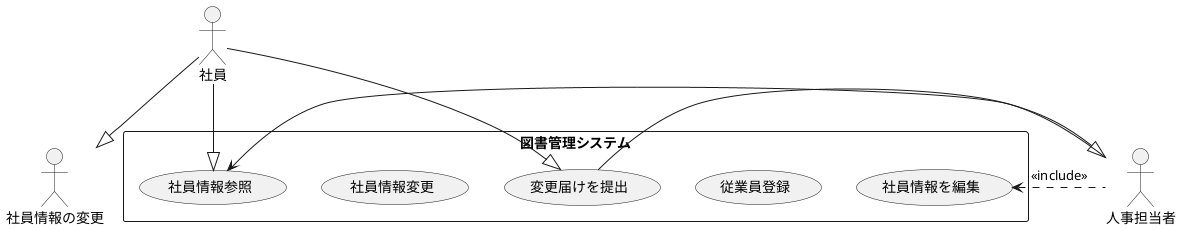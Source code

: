 @startumlユースケース図

actor 社員 
actor 人事担当者
rectangle 図書管理システム{ 
usecase 従業員登録 
usecase 社員情報参照 
usecase 社員情報変更
usecase 変更届けを提出
usecase 社員情報を編集
}
 社員--|>社員情報の変更 
 社員--|>社員情報参照 
 社員--|>変更届けを提出 
 変更届けを提出--|> 人事担当者
 社員情報を編集<.人事担当者:<<include>>
人事担当者 --->社員情報参照
@enduml
